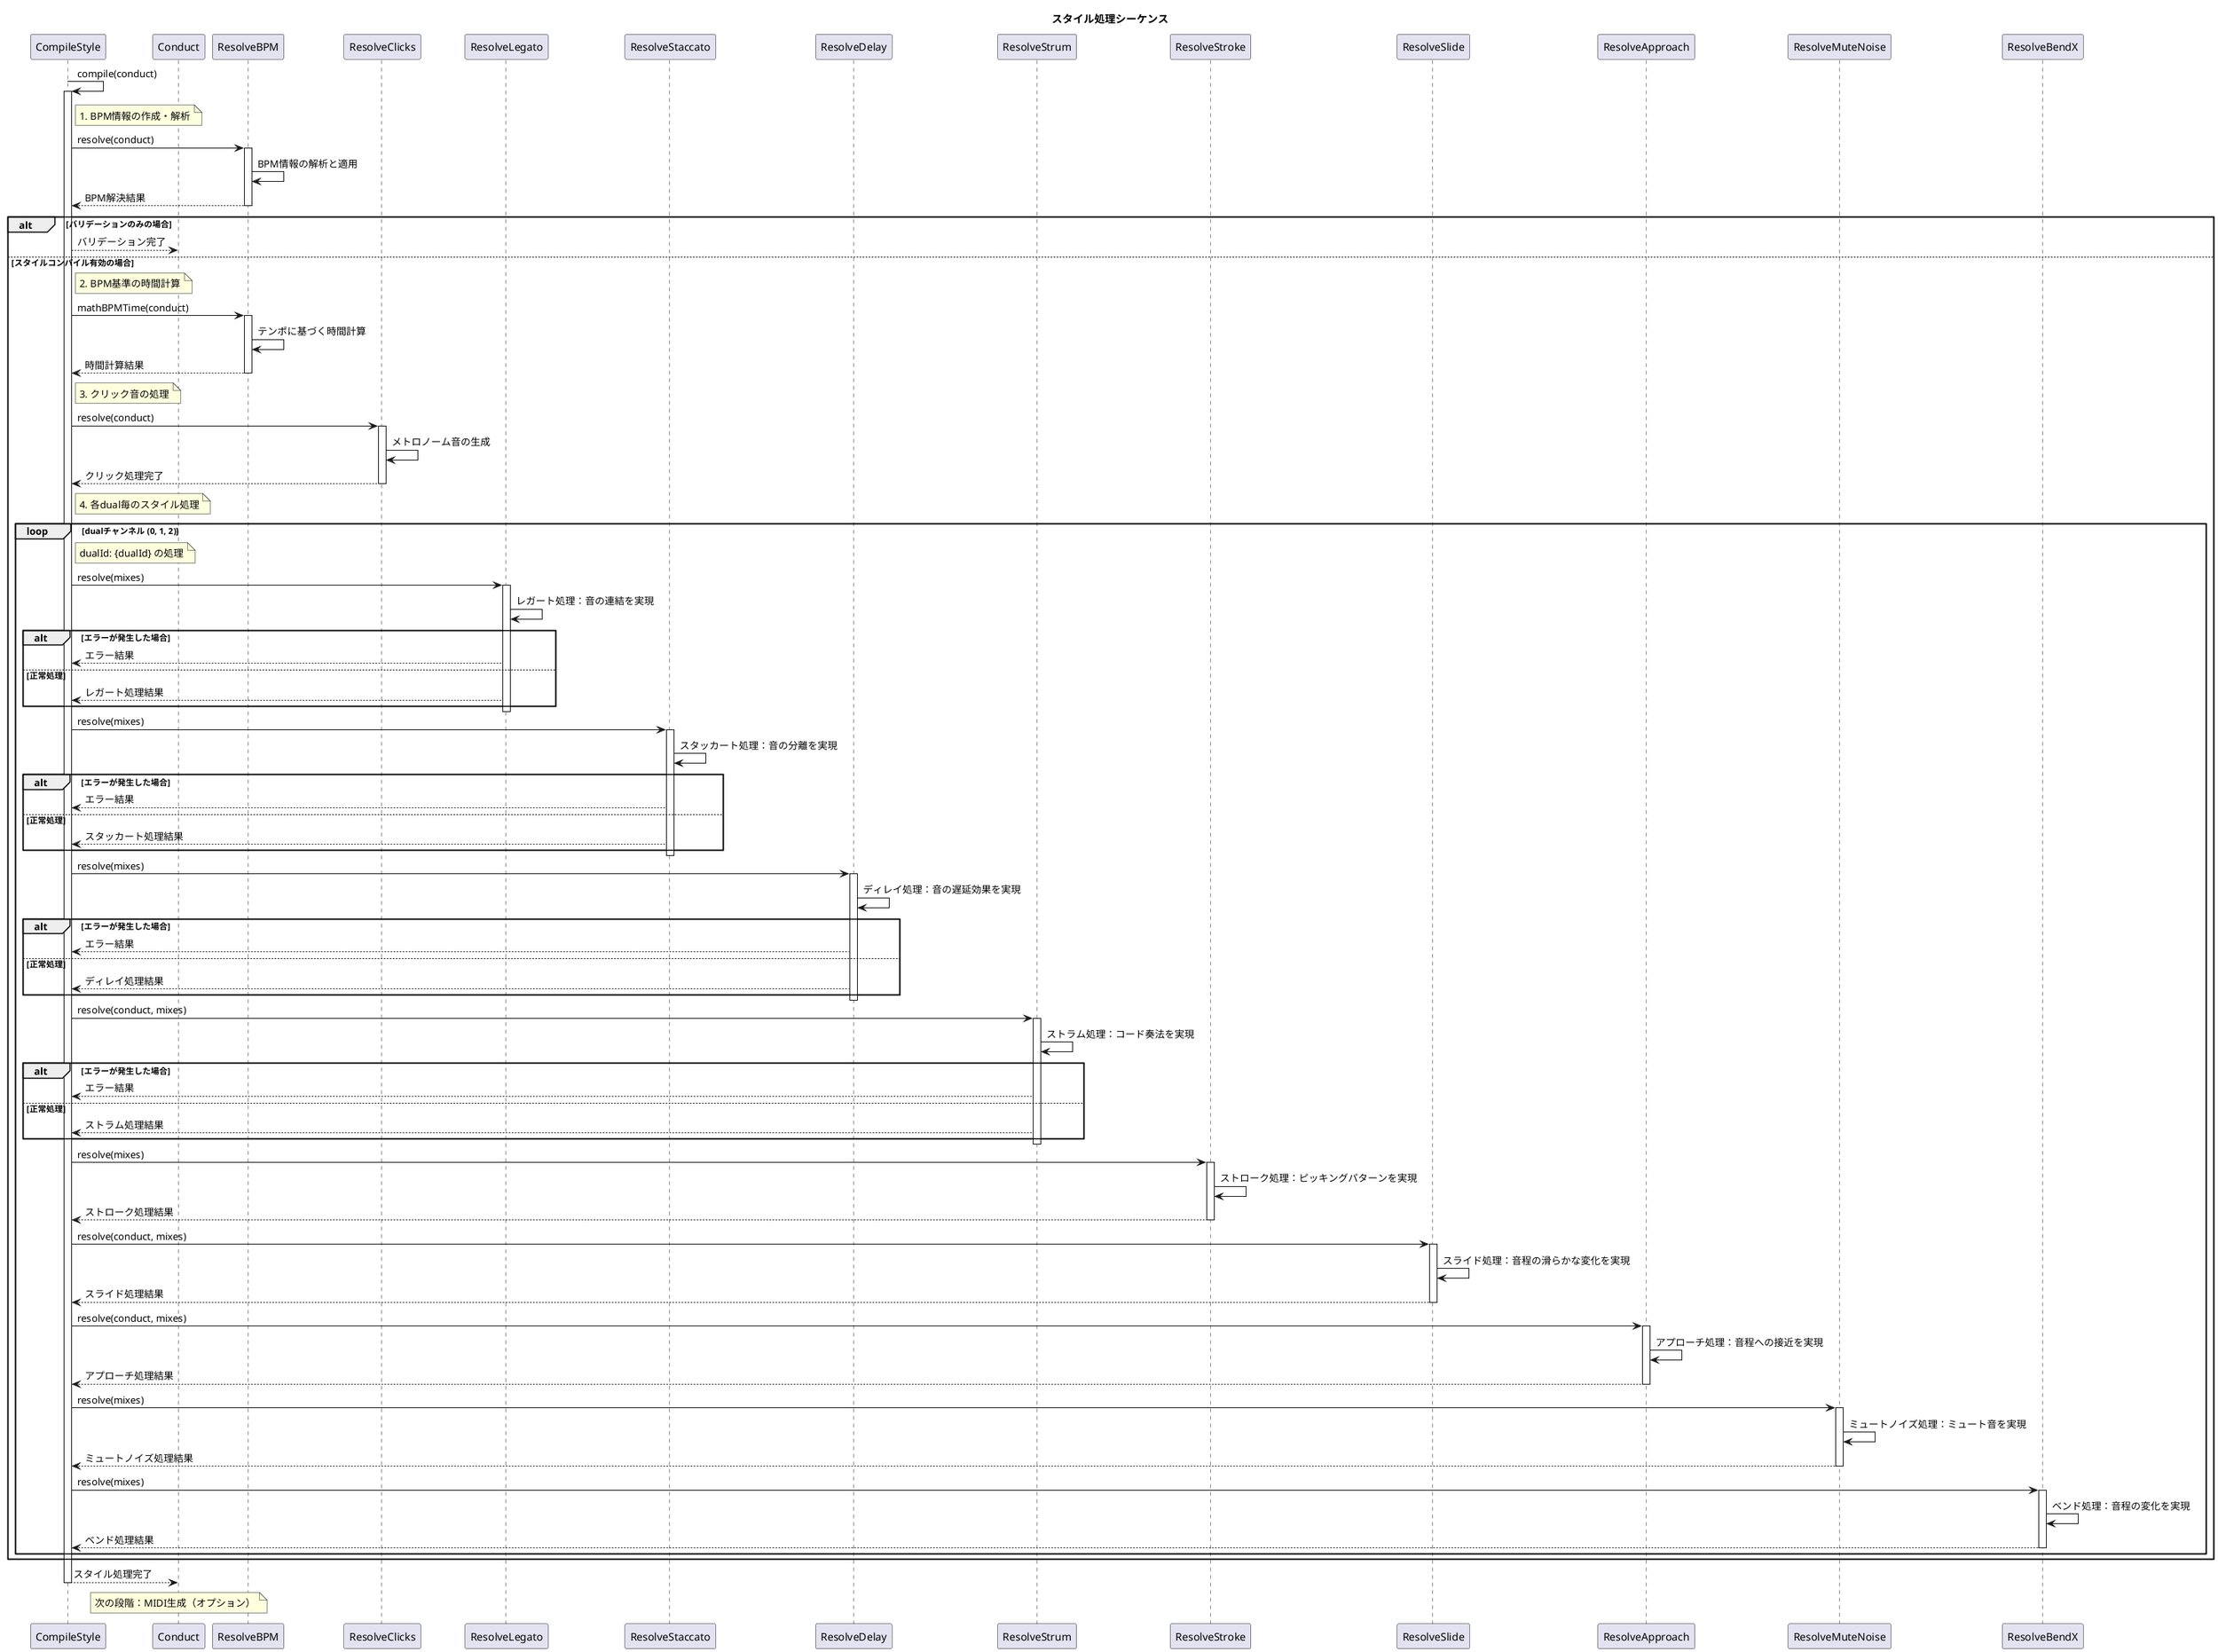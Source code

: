 @startuml style-compilation
title スタイル処理シーケンス

participant "CompileStyle" as CS
participant "Conduct" as C
participant "ResolveBPM" as RB
participant "ResolveClicks" as RC
participant "ResolveLegato" as RL
participant "ResolveStaccato" as RS
participant "ResolveDelay" as RD
participant "ResolveStrum" as RSt
participant "ResolveStroke" as RStr
participant "ResolveSlide" as RSl
participant "ResolveApproach" as RA
participant "ResolveMuteNoise" as RM
participant "ResolveBendX" as RBX

CS -> CS: compile(conduct)
activate CS

note right of CS: 1. BPM情報の作成・解析
CS -> RB: resolve(conduct)
activate RB
RB -> RB: BPM情報の解析と適用
RB --> CS: BPM解決結果
deactivate RB

alt バリデーションのみの場合
    CS --> C: バリデーション完了
else スタイルコンパイル有効の場合
    note right of CS: 2. BPM基準の時間計算
    CS -> RB: mathBPMTime(conduct)
    activate RB
    RB -> RB: テンポに基づく時間計算
    RB --> CS: 時間計算結果
    deactivate RB
    
    note right of CS: 3. クリック音の処理
    CS -> RC: resolve(conduct)
    activate RC
    RC -> RC: メトロノーム音の生成
    RC --> CS: クリック処理完了
    deactivate RC
    
    note right of CS: 4. 各dual毎のスタイル処理
    loop dualチャンネル (0, 1, 2)
        note right of CS: dualId: {dualId} の処理
        
        CS -> RL: resolve(mixes)
        activate RL
        RL -> RL: レガート処理：音の連結を実現
        alt エラーが発生した場合
            RL --> CS: エラー結果
        else 正常処理
            RL --> CS: レガート処理結果
        end
        deactivate RL
        
        CS -> RS: resolve(mixes)
        activate RS
        RS -> RS: スタッカート処理：音の分離を実現
        alt エラーが発生した場合
            RS --> CS: エラー結果
        else 正常処理
            RS --> CS: スタッカート処理結果
        end
        deactivate RS
        
        CS -> RD: resolve(mixes)
        activate RD
        RD -> RD: ディレイ処理：音の遅延効果を実現
        alt エラーが発生した場合
            RD --> CS: エラー結果
        else 正常処理
            RD --> CS: ディレイ処理結果
        end
        deactivate RD
        
        CS -> RSt: resolve(conduct, mixes)
        activate RSt
        RSt -> RSt: ストラム処理：コード奏法を実現
        alt エラーが発生した場合
            RSt --> CS: エラー結果
        else 正常処理
            RSt --> CS: ストラム処理結果
        end
        deactivate RSt
        
        CS -> RStr: resolve(mixes)
        activate RStr
        RStr -> RStr: ストローク処理：ピッキングパターンを実現
        RStr --> CS: ストローク処理結果
        deactivate RStr
        
        CS -> RSl: resolve(conduct, mixes)
        activate RSl
        RSl -> RSl: スライド処理：音程の滑らかな変化を実現
        RSl --> CS: スライド処理結果
        deactivate RSl
        
        CS -> RA: resolve(conduct, mixes)
        activate RA
        RA -> RA: アプローチ処理：音程への接近を実現
        RA --> CS: アプローチ処理結果
        deactivate RA
        
        CS -> RM: resolve(mixes)
        activate RM
        RM -> RM: ミュートノイズ処理：ミュート音を実現
        RM --> CS: ミュートノイズ処理結果
        deactivate RM
        
        CS -> RBX: resolve(mixes)
        activate RBX
        RBX -> RBX: ベンド処理：音程の変化を実現
        RBX --> CS: ベンド処理結果
        deactivate RBX
    end
end

CS --> C: スタイル処理完了
deactivate CS

note over C: 次の段階：MIDI生成（オプション）

@enduml 